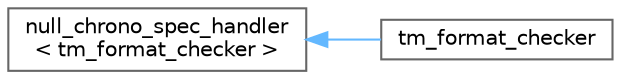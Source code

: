 digraph "类继承关系图"
{
 // LATEX_PDF_SIZE
  bgcolor="transparent";
  edge [fontname=Helvetica,fontsize=10,labelfontname=Helvetica,labelfontsize=10];
  node [fontname=Helvetica,fontsize=10,shape=box,height=0.2,width=0.4];
  rankdir="LR";
  Node0 [id="Node000000",label="null_chrono_spec_handler\l\< tm_format_checker \>",height=0.2,width=0.4,color="grey40", fillcolor="white", style="filled",URL="$structdetail_1_1null__chrono__spec__handler.html",tooltip=" "];
  Node0 -> Node1 [id="edge289_Node000000_Node000001",dir="back",color="steelblue1",style="solid",tooltip=" "];
  Node1 [id="Node000001",label="tm_format_checker",height=0.2,width=0.4,color="grey40", fillcolor="white", style="filled",URL="$structdetail_1_1tm__format__checker.html",tooltip=" "];
}

